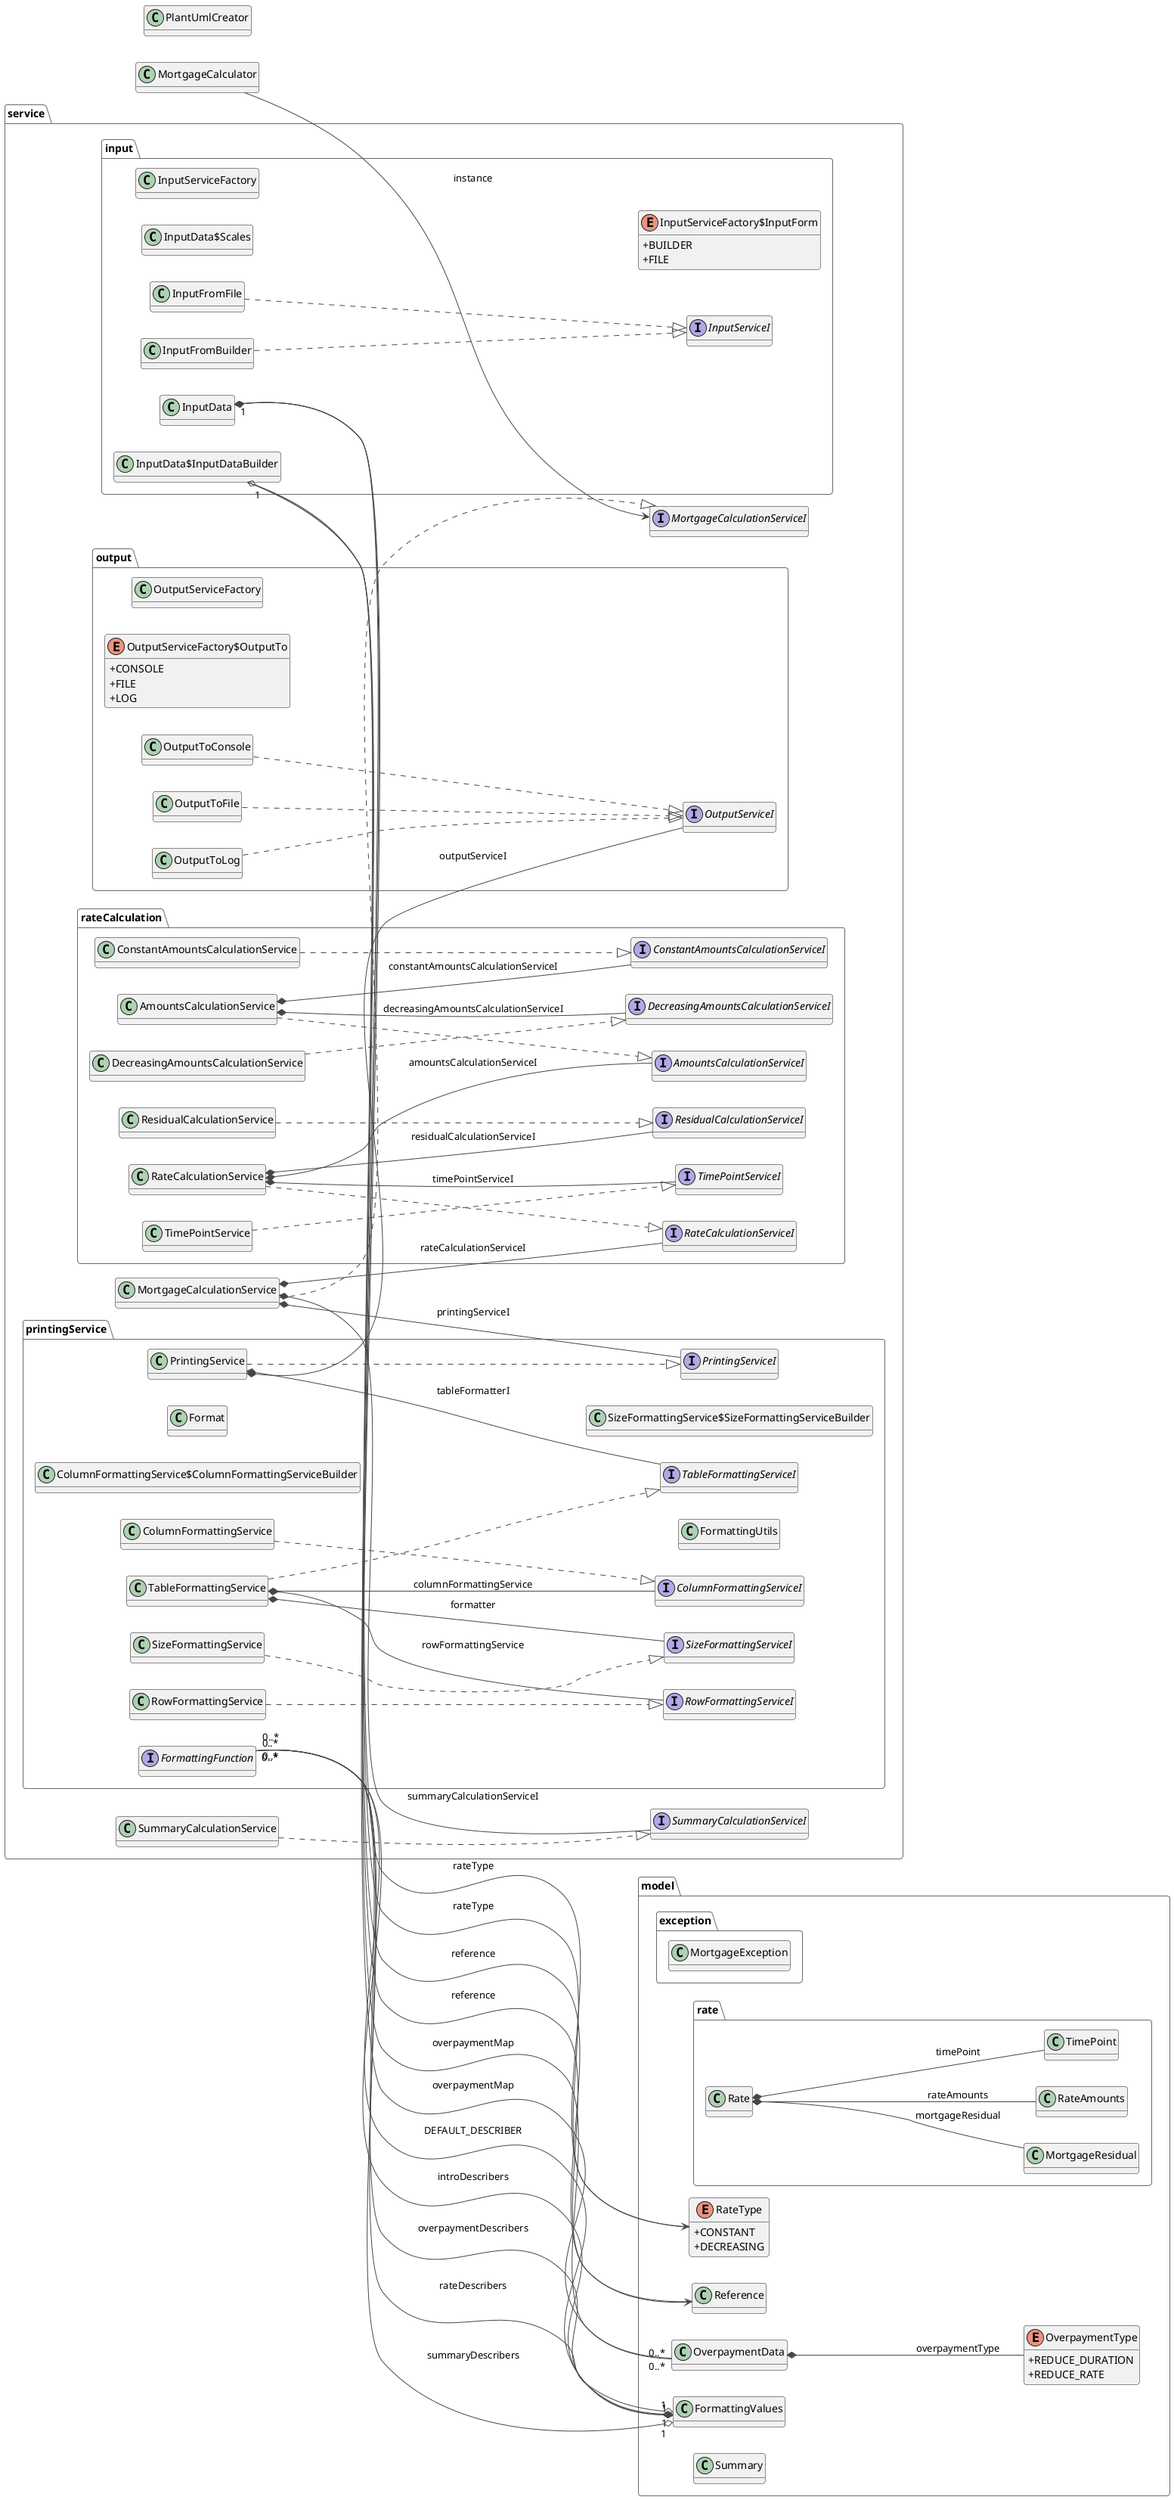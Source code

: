 @startuml
!theme vibrant
skinparam classAttributeIconSize 0
left to right direction


class MortgageCalculator {
	{method}  {static} +main ( paramString;1 : [Ljava.lang.String; ) : void
}


class PlantUmlCreator {
	{method}  {static} -createClassDiagram ( paramString1 : String ) : java.util.Optional
	{method}  {static} -createSequenceDiagram ( paramClass1 : Class , paramString2 : String ) : java.util.Optional
	{method}  {static} +main ( paramString;1 : [Ljava.lang.String; ) : void
	{method}  {static} -saveToFile ( paramOptional1 : java.util.Optional , paramString2 : String ) : void
	{method}  {static} -writeToFile ( paramString1 : String , paramString2 : String ) : void
}


class model.FormattingValues {
}


class model.OverpaymentData {
}


enum model.OverpaymentType {
	{field} +REDUCE_DURATION
	{field} +REDUCE_RATE
}


enum model.RateType {
	{field} +CONSTANT
	{field} +DECREASING
}


class model.Reference {
}


class model.Summary {
	{method} +equals ( paramObject1 : Object ) : boolean
	{method} +getInterestSumDisplay () : java.math.BigDecimal
	{method} +getOverpaymentProvisionSumDisplay () : java.math.BigDecimal
	{method} +getTotalLossDisplay () : java.math.BigDecimal
	{method} +hashCode () : int
	{method} +toString () : String
}


class model.exception.MortgageException {
}


class model.rate.MortgageResidual {
	{method} +equals ( paramObject1 : Object ) : boolean
	{method} +getResidualAmountDisplay () : java.math.BigDecimal
	{method} +getResidualDurationDisplay () : java.math.BigDecimal
	{method} +hashCode () : int
	{method} +toString () : String
}


class model.rate.Rate {
	{method} +equals ( paramObject1 : Object ) : boolean
	{method} +hashCode () : int
	{method} +toString () : String
}


class model.rate.RateAmounts {
	{method} +equals ( paramObject1 : Object ) : boolean
	{method} +getCapitalAmountDisplay () : java.math.BigDecimal
	{method} +getInterestAmountDisplay () : java.math.BigDecimal
	{method} +getRateAmountDisplay () : java.math.BigDecimal
	{method} +hashCode () : int
	{method} +toString () : String
}


class model.rate.TimePoint {
	{method} +equals ( paramObject1 : Object ) : boolean
	{method} +hashCode () : int
	{method} +toString () : String
}


class service.MortgageCalculationService {
	{method} +calculate ( paramInputData1 : service.input.InputData ) : void
	{method} +equals ( paramObject1 : Object ) : boolean
	{method} +hashCode () : int
	{method} +toString () : String
}


interface service.MortgageCalculationServiceI {
	{method}  {abstract} +calculate ( paramInputData1 : service.input.InputData ) : void
}


class service.SummaryCalculationService {
	{method} +calculate ( paramList1 : java.util.List , paramInputData2 : service.input.InputData ) : model.Summary
	{method}  {static} -calculateOverpaymentProvisionSum ( paramInputData1 : service.input.InputData ) : java.math.BigDecimal
	{method}  {static} -calculateSum ( paramList1 : java.util.List , paramFunction2 : java.util.function.Function ) : java.math.BigDecimal
	{method}  {static} -calculateTotalLoss ( paramBigDecimal1 : java.math.BigDecimal , paramBigDecimal2 : java.math.BigDecimal ) : java.math.BigDecimal
}


interface service.SummaryCalculationServiceI {
	{method}  {abstract} +calculate ( paramList1 : java.util.List , paramInputData2 : service.input.InputData ) : model.Summary
}


class service.input.InputData {
	{method}  {static} +builder () : service.input.InputData$InputDataBuilder
	{method}  {static} +defaultInputData () : service.input.InputData$InputDataBuilder
	{method}  {static} +empty () : service.input.InputData
	{method} +equals ( paramObject1 : Object ) : boolean
	{method} +getInterestDisplay () : java.math.BigDecimal
	{method} +getOverpaymentAmount ( paramBigDecimal1 : java.math.BigDecimal ) : java.math.BigDecimal
	{method} +getOverpaymentType ( paramBigDecimal1 : java.math.BigDecimal ) : model.OverpaymentType
	{method} +hashCode () : int
	{method} +toString () : String
}


class service.input.InputData$InputDataBuilder {
	{method} +build () : service.input.InputData
	{method} +interestPercent ( paramBigDecimal1 : java.math.BigDecimal ) : service.input.InputData$InputDataBuilder
	{method} +overpaymentMap ( paramMap1 : java.util.Map ) : service.input.InputData$InputDataBuilder
	{method} +overpaymentProvisionMonths ( paramBigDecimal1 : java.math.BigDecimal ) : service.input.InputData$InputDataBuilder
	{method} +overpaymentProvisionPercent ( paramBigDecimal1 : java.math.BigDecimal ) : service.input.InputData$InputDataBuilder
	{method} +rateType ( paramRateType1 : model.RateType ) : service.input.InputData$InputDataBuilder
	{method} +reference ( paramReference1 : model.Reference ) : service.input.InputData$InputDataBuilder
	{method} +repaymentStartDate ( paramLocalDate1 : java.time.LocalDate ) : service.input.InputData$InputDataBuilder
	{method} +startingAmount ( paramBigDecimal1 : java.math.BigDecimal ) : service.input.InputData$InputDataBuilder
	{method} +startingDuration ( paramBigDecimal1 : java.math.BigDecimal ) : service.input.InputData$InputDataBuilder
	{method} +toString () : String
}


class service.input.InputData$Scales {
}


class service.input.InputFromBuilder {
	{method} +load () : service.input.InputData
}


class service.input.InputFromFile {
	{method} +equals ( paramObject1 : Object ) : boolean
	{method} +hashCode () : int
	{method} +load () : service.input.InputData
	{method}  {static} -mapOverpaymentMap ( paramString1 : String ) : java.util.Map
	{method}  {static} +read () : service.input.InputData
	{method} +toString () : String
}


class service.input.InputServiceFactory {
	{method}  {static} +get ( paramInputServiceFactory$InputForm1 : service.input.InputServiceFactory$InputForm ) : service.input.InputServiceI
}


enum service.input.InputServiceFactory$InputForm {
	{field} +BUILDER
	{field} +FILE
}


interface service.input.InputServiceI {
	{method}  {abstract} +load () : service.input.InputData
}


class service.output.OutputServiceFactory {
	{method}  {static} +get ( paramOutputServiceFactory$OutputTo1 : service.output.OutputServiceFactory$OutputTo ) : service.output.OutputServiceI
}


enum service.output.OutputServiceFactory$OutputTo {
	{field} +CONSOLE
	{field} +FILE
	{field} +LOG
}


interface service.output.OutputServiceI {
	{method}  {abstract} +save ( paramString1 : String ) : void
}


class service.output.OutputToConsole {
	{method} +save ( paramString1 : String ) : void
}


class service.output.OutputToFile {
	{method} +save ( paramString1 : String ) : void
}


class service.output.OutputToLog {
	{method} +save ( paramString1 : String ) : void
}


class service.printingService.ColumnFormattingService {
	{method}  {static} +builder () : service.printingService.ColumnFormattingService$ColumnFormattingServiceBuilder
	{method} +equals ( paramObject1 : Object ) : boolean
	{method} +getColumnFormat ( paramFormat1 : service.printingService.Format ) : service.printingService.Format
	{method} +getColumnFormatInLine ( paramFormat;1 : [Lservice.printingService.Format; ) : service.printingService.Format
	{method} +getColumnFormatInTurns ( paramFormat;1 : [Lservice.printingService.Format; ) : service.printingService.Format
	{method} +getEntryFormat ( paramFormat1 : service.printingService.Format , paramFormat2 : service.printingService.Format ) : service.printingService.Format
	{method} +hashCode () : int
	{method} +toString () : String
}


class service.printingService.ColumnFormattingService$ColumnFormattingServiceBuilder {
	{method} +build () : service.printingService.ColumnFormattingService
	{method} +toString () : String
}


interface service.printingService.ColumnFormattingServiceI {
	{method}  {abstract} +getColumnFormat ( paramFormat1 : service.printingService.Format ) : service.printingService.Format
	{method}  {abstract} +getColumnFormatInLine ( paramFormat;1 : [Lservice.printingService.Format; ) : service.printingService.Format
	{method}  {abstract} +getColumnFormatInTurns ( paramFormat;1 : [Lservice.printingService.Format; ) : service.printingService.Format
	{method}  {abstract} +getEntryFormat ( paramFormat1 : service.printingService.Format , paramFormat2 : service.printingService.Format ) : service.printingService.Format
}


class service.printingService.Format {
	{method} +getAsArray () : [Ljava.lang.String;
	{method} +getAsList () : java.util.List
	{method} +getValue ( paramint1 : int ) : String
	{method} +size () : int
}


interface service.printingService.FormattingFunction {
	{method}  {abstract} +apply ( paramObject1 : Object ) : Object
}


class service.printingService.FormattingUtils {
	{method} +descriptorCreator ( paramFunction1 : java.util.function.Function , paramInteger2 : Integer ) : java.util.Collection
	{method}  {static} +functionsToObjects ( paramList1 : java.util.List , paramObject2 : Object ) : java.util.List
	{method}  {static} +validateFormatLength ( paramFormat;1 : [Lservice.printingService.Format; ) : int
}


class service.printingService.PrintingService {
	{method} +equals ( paramObject1 : Object ) : boolean
	{method} -getOverpaymentRow ( paramOverpaymentData1 : model.OverpaymentData , paramFormat2 : service.printingService.Format ) : StringBuilder
	{method} -getRateRow ( paramFormat1 : service.printingService.Format , paramRate2 : model.rate.Rate ) : StringBuilder
	{method} +hashCode () : int
	{method} +printData ( paramInputData1 : service.input.InputData , paramList2 : java.util.List , paramSummary3 : model.Summary ) : void
	{method} +printIntro ( paramInputData1 : service.input.InputData ) : void
	{method} +printOverpaymentMap ( paramInputData1 : service.input.InputData , paramFormat2 : service.printingService.Format ) : void
	{method} +printRates ( paramList1 : java.util.List , paramInputData2 : service.input.InputData , paramFormat3 : service.printingService.Format , paramFormat4 : service.printingService.Format ) : void
	{method} +printSummary ( paramSummary1 : model.Summary ) : void
	{method} -saveMessage ( paramString1 : String ) : void
	{method} -saveMessage ( paramStringBuilder1 : StringBuilder ) : void
	{method} +toString () : String
}


interface service.printingService.PrintingServiceI {
	{method}  {static} -createSeparator ( paramchar1 : char , paramint2 : int ) : String
	{method}  {abstract} +printData ( paramInputData1 : service.input.InputData , paramList2 : java.util.List , paramSummary3 : model.Summary ) : void
	{method}  {abstract} +printIntro ( paramInputData1 : service.input.InputData ) : void
	{method}  {abstract} +printOverpaymentMap ( paramInputData1 : service.input.InputData , paramFormat2 : service.printingService.Format ) : void
	{method}  {abstract} +printRates ( paramList1 : java.util.List , paramInputData2 : service.input.InputData , paramFormat3 : service.printingService.Format , paramFormat4 : service.printingService.Format ) : void
	{method}  {abstract} +printSummary ( paramSummary1 : model.Summary ) : void
}


class service.printingService.RowFormattingService {
	{method} +getKeyValueFormattedRow ( paramFormat1 : service.printingService.Format , paramList2 : java.util.List , paramObject3 : Object , paramList4 : java.util.List ) : StringBuilder
	{method} +getMultiCollectionFormattedRow ( paramFormat1 : service.printingService.Format , paramint2 : int , paramList;3 : [Ljava.util.List; ) : StringBuilder
	{method} +getValueFormattedRow ( paramFormat1 : service.printingService.Format , paramObject2 : Object , paramList3 : java.util.List ) : StringBuilder
}


interface service.printingService.RowFormattingServiceI {
	{method}  {abstract} +getKeyValueFormattedRow ( paramFormat1 : service.printingService.Format , paramList2 : java.util.List , paramObject3 : Object , paramList4 : java.util.List ) : StringBuilder
	{method}  {abstract} +getMultiCollectionFormattedRow ( paramFormat1 : service.printingService.Format , paramint2 : int , paramList;3 : [Ljava.util.List; ) : StringBuilder
	{method}  {abstract} +getValueFormattedRow ( paramFormat1 : service.printingService.Format , paramObject2 : Object , paramList3 : java.util.List ) : StringBuilder
}


class service.printingService.SizeFormattingService {
	{method}  {static} +builder () : service.printingService.SizeFormattingService$SizeFormattingServiceBuilder
	{method} -calculateMaxColumnSize ( paramCollection1 : java.util.Collection , paramCollection2 : java.util.Collection ) : [Ljava.lang.Integer;
	{method} -createStringsForFormatting ( paramInteger;1 : [Ljava.lang.Integer; ) : [Ljava.lang.String;
	{method} +equals ( paramObject1 : Object ) : boolean
	{method} +getFormats ( paramCollection1 : java.util.Collection ) : service.printingService.Format
	{method} +getFormats ( paramObject1 : Object , paramCollection2 : java.util.Collection ) : service.printingService.Format
	{method} +getFormats ( paramCollection1 : java.util.Collection , paramCollection2 : java.util.Collection ) : service.printingService.Format
	{method} +hashCode () : int
	{method} +toString () : String
	{method} +valuesToDescribersFormat ( paramCollection1 : java.util.Collection ) : service.printingService.Format
}


class service.printingService.SizeFormattingService$SizeFormattingServiceBuilder {
	{method} +build () : service.printingService.SizeFormattingService
	{method} +toString () : String
}


interface service.printingService.SizeFormattingServiceI {
	{method}  {abstract} +getFormats ( paramCollection1 : java.util.Collection ) : service.printingService.Format
	{method}  {abstract} +getFormats ( paramObject1 : Object , paramCollection2 : java.util.Collection ) : service.printingService.Format
	{method}  {abstract} +getFormats ( paramCollection1 : java.util.Collection , paramCollection2 : java.util.Collection ) : service.printingService.Format
	{method}  {abstract} +valuesToDescribersFormat ( paramCollection1 : java.util.Collection ) : service.printingService.Format
}


class service.printingService.TableFormattingService {
	{method} +KeyValueFormatter ( paramCollection1 : java.util.Collection , paramCollection2 : java.util.Collection , paramCollection3 : java.util.Collection ) : service.printingService.Format
	{method} +collectionFormatter ( paramCollection1 : java.util.Collection , paramList2 : java.util.List ) : service.printingService.Format
	{method} +equals ( paramObject1 : Object ) : boolean
	{method} +hashCode () : int
	{method} +multiCollectionFormatter ( paramCollection;1 : [Ljava.util.Collection; ) : service.printingService.Format
	{method} +toString () : String
}


interface service.printingService.TableFormattingServiceI {
	{method}  {abstract} +KeyValueFormatter ( paramCollection1 : java.util.Collection , paramCollection2 : java.util.Collection , paramCollection3 : java.util.Collection ) : service.printingService.Format
	{method}  {abstract} +collectionFormatter ( paramCollection1 : java.util.Collection , paramList2 : java.util.List ) : service.printingService.Format
	{method}  {abstract} +getColumnFormattingService () : service.printingService.ColumnFormattingServiceI
	{method}  {abstract} +getFormatter () : service.printingService.SizeFormattingServiceI
	{method}  {abstract} +getRowFormattingService () : service.printingService.RowFormattingServiceI
	{method}  {abstract} +multiCollectionFormatter ( paramCollection;1 : [Ljava.util.Collection; ) : service.printingService.Format
}


class service.rateCalculation.AmountsCalculationService {
	{method} +calculate ( paramInputData1 : service.input.InputData , paramMortgageResidual2 : model.rate.MortgageResidual ) : model.rate.RateAmounts
	{method} +equals ( paramObject1 : Object ) : boolean
	{method} +hashCode () : int
	{method} +toString () : String
}


interface service.rateCalculation.AmountsCalculationServiceI {
	{method}  {abstract} +calculate ( paramInputData1 : service.input.InputData , paramMortgageResidual2 : model.rate.MortgageResidual ) : model.rate.RateAmounts
	{method}  {static} +calculateInterestAmount ( paramBigDecimal1 : java.math.BigDecimal , paramBigDecimal2 : java.math.BigDecimal ) : java.math.BigDecimal
	{method}  {static} +calculateMortgageConstant ( paramBigDecimal1 : java.math.BigDecimal ) : java.math.BigDecimal
}


class service.rateCalculation.ConstantAmountsCalculationService {
	{method} +calculate ( paramInputData1 : service.input.InputData , paramBigDecimal2 : java.math.BigDecimal ) : model.rate.RateAmounts
	{method} -calculateCapitalAmount ( paramBigDecimal1 : java.math.BigDecimal , paramBigDecimal2 : java.math.BigDecimal , paramBigDecimal3 : java.math.BigDecimal ) : java.math.BigDecimal
	{method} -calculateRateAmount ( paramBigDecimal1 : java.math.BigDecimal , paramBigDecimal2 : java.math.BigDecimal , paramBigDecimal3 : java.math.BigDecimal , paramBigDecimal4 : java.math.BigDecimal , paramBigDecimal5 : java.math.BigDecimal ) : java.math.BigDecimal
	{method} -compareWithResidual ( paramBigDecimal1 : java.math.BigDecimal , paramBigDecimal2 : java.math.BigDecimal , paramBigDecimal3 : java.math.BigDecimal ) : java.math.BigDecimal
}


interface service.rateCalculation.ConstantAmountsCalculationServiceI {
	{method}  {abstract} +calculate ( paramInputData1 : service.input.InputData , paramBigDecimal2 : java.math.BigDecimal ) : model.rate.RateAmounts
}


class service.rateCalculation.DecreasingAmountsCalculationService {
	{method} +calculate ( paramInputData1 : service.input.InputData , paramBigDecimal2 : java.math.BigDecimal ) : model.rate.RateAmounts
	{method} -calculateCapitalAmount ( paramBigDecimal1 : java.math.BigDecimal , paramBigDecimal2 : java.math.BigDecimal , paramBigDecimal3 : java.math.BigDecimal ) : java.math.BigDecimal
	{method} -calculateRateAmount ( paramBigDecimal1 : java.math.BigDecimal , paramBigDecimal2 : java.math.BigDecimal ) : java.math.BigDecimal
}


interface service.rateCalculation.DecreasingAmountsCalculationServiceI {
	{method}  {abstract} +calculate ( paramInputData1 : service.input.InputData , paramBigDecimal2 : java.math.BigDecimal ) : model.rate.RateAmounts
}


class service.rateCalculation.RateCalculationService {
	{method} +calculate ( paramInputData1 : service.input.InputData ) : java.util.List
	{method} -calculateRate ( paramBigDecimal1 : java.math.BigDecimal , paramInputData2 : service.input.InputData , paramRate3 : model.rate.Rate ) : model.rate.Rate
	{method} +equals ( paramObject1 : Object ) : boolean
	{method} -getZeroRate ( paramInputData1 : service.input.InputData ) : model.rate.Rate
	{method} +hashCode () : int
	{method} +toString () : String
}


interface service.rateCalculation.RateCalculationServiceI {
	{method}  {abstract} +calculate ( paramInputData1 : service.input.InputData ) : java.util.List
}


class service.rateCalculation.ResidualCalculationService {
	{method} +calculate ( paramInputData1 : service.input.InputData , paramTimePoint2 : model.rate.TimePoint , paramRateAmounts3 : model.rate.RateAmounts , paramMortgageResidual4 : model.rate.MortgageResidual ) : model.rate.MortgageResidual
	{method} -calculateResidualAmount ( paramRateAmounts1 : model.rate.RateAmounts , paramBigDecimal2 : java.math.BigDecimal ) : java.math.BigDecimal
	{method} -calculateResidualOverpaymentAmount ( paramInputData1 : service.input.InputData , paramBigDecimal2 : java.math.BigDecimal , paramBigDecimal3 : java.math.BigDecimal ) : java.math.BigDecimal
	{method} +equals ( paramObject1 : Object ) : boolean
	{method} -getOverpaymentMortgageResidual ( paramInputData1 : service.input.InputData , paramTimePoint2 : model.rate.TimePoint , paramRateAmounts3 : model.rate.RateAmounts , paramBigDecimal4 : java.math.BigDecimal , paramBigDecimal5 : java.math.BigDecimal ) : model.rate.MortgageResidual
	{method} +hashCode () : int
	{method} +reduceDurationByOne ( paramBigDecimal1 : java.math.BigDecimal ) : java.math.BigDecimal
	{method} -reduceDurationOfConstant ( paramInputData1 : service.input.InputData , paramRateAmounts2 : model.rate.RateAmounts , paramBigDecimal3 : java.math.BigDecimal ) : java.math.BigDecimal
	{method} -reduceDurationOfDecreasing ( paramRateAmounts1 : model.rate.RateAmounts , paramBigDecimal2 : java.math.BigDecimal ) : java.math.BigDecimal
	{method} +toString () : String
	{method} -updateOverpaymentCut ( paramInputData1 : service.input.InputData , paramBigDecimal2 : java.math.BigDecimal , paramBigDecimal3 : java.math.BigDecimal ) : void
	{method} -updateReferenceAmount ( paramInputData1 : service.input.InputData , paramBigDecimal2 : java.math.BigDecimal ) : void
	{method} -updateReferenceDuration ( paramInputData1 : service.input.InputData , paramBigDecimal2 : java.math.BigDecimal ) : void
}


interface service.rateCalculation.ResidualCalculationServiceI {
	{method}  {abstract} +calculate ( paramInputData1 : service.input.InputData , paramTimePoint2 : model.rate.TimePoint , paramRateAmounts3 : model.rate.RateAmounts , paramMortgageResidual4 : model.rate.MortgageResidual ) : model.rate.MortgageResidual
}


class service.rateCalculation.TimePointService {
	{method} +calculate ( paramBigDecimal1 : java.math.BigDecimal , paramInputData2 : service.input.InputData ) : model.rate.TimePoint
	{method} -calculateDate ( paramBigDecimal1 : java.math.BigDecimal , paramInputData2 : service.input.InputData ) : java.time.LocalDate
	{method} -calculateMonth ( paramBigDecimal1 : java.math.BigDecimal ) : java.math.BigDecimal
	{method} -calculateOverpayment ( paramBigDecimal1 : java.math.BigDecimal , paramInputData2 : service.input.InputData ) : Boolean
	{method} -calculateYear ( paramBigDecimal1 : java.math.BigDecimal ) : java.math.BigDecimal
}


interface service.rateCalculation.TimePointServiceI {
	{method}  {abstract} +calculate ( paramBigDecimal1 : java.math.BigDecimal , paramInputData2 : service.input.InputData ) : model.rate.TimePoint
}




MortgageCalculator -->  service.MortgageCalculationServiceI : instance
model.FormattingValues "1" o-- "0..*"  service.printingService.FormattingFunction : introDescribers
model.FormattingValues "1" o-- "0..*"  service.printingService.FormattingFunction : overpaymentDescribers
model.FormattingValues "1" o-- "0..*"  service.printingService.FormattingFunction : rateDescribers
model.FormattingValues "1" o-- "0..*"  service.printingService.FormattingFunction : summaryDescribers
model.FormattingValues *--  service.printingService.FormattingFunction : DEFAULT_DESCRIBER
model.OverpaymentData *--  model.OverpaymentType : overpaymentType
model.rate.Rate *--  model.rate.MortgageResidual : mortgageResidual
model.rate.Rate *--  model.rate.RateAmounts : rateAmounts
model.rate.Rate *--  model.rate.TimePoint : timePoint
service.MortgageCalculationService *--  service.SummaryCalculationServiceI : summaryCalculationServiceI
service.MortgageCalculationService *--  service.printingService.PrintingServiceI : printingServiceI
service.MortgageCalculationService *--  service.rateCalculation.RateCalculationServiceI : rateCalculationServiceI
service.MortgageCalculationService ..|>  service.MortgageCalculationServiceI
service.SummaryCalculationService ..|>  service.SummaryCalculationServiceI
service.input.InputData "1" o-- "0..*"  model.OverpaymentData : overpaymentMap
service.input.InputData *--  model.RateType : rateType
service.input.InputData *--  model.Reference : reference
service.input.InputData$InputDataBuilder "1" o-- "0..*"  model.OverpaymentData : overpaymentMap
service.input.InputData$InputDataBuilder -->  model.RateType : rateType
service.input.InputData$InputDataBuilder -->  model.Reference : reference
service.input.InputFromBuilder ..|>  service.input.InputServiceI
service.input.InputFromFile ..|>  service.input.InputServiceI
service.output.OutputToConsole ..|>  service.output.OutputServiceI
service.output.OutputToFile ..|>  service.output.OutputServiceI
service.output.OutputToLog ..|>  service.output.OutputServiceI
service.printingService.ColumnFormattingService ..|>  service.printingService.ColumnFormattingServiceI
service.printingService.PrintingService *--  service.output.OutputServiceI : outputServiceI
service.printingService.PrintingService *--  service.printingService.TableFormattingServiceI : tableFormatterI
service.printingService.PrintingService ..|>  service.printingService.PrintingServiceI
service.printingService.RowFormattingService ..|>  service.printingService.RowFormattingServiceI
service.printingService.SizeFormattingService ..|>  service.printingService.SizeFormattingServiceI
service.printingService.TableFormattingService *--  service.printingService.ColumnFormattingServiceI : columnFormattingService
service.printingService.TableFormattingService *--  service.printingService.RowFormattingServiceI : rowFormattingService
service.printingService.TableFormattingService *--  service.printingService.SizeFormattingServiceI : formatter
service.printingService.TableFormattingService ..|>  service.printingService.TableFormattingServiceI
service.rateCalculation.AmountsCalculationService *--  service.rateCalculation.ConstantAmountsCalculationServiceI : constantAmountsCalculationServiceI
service.rateCalculation.AmountsCalculationService *--  service.rateCalculation.DecreasingAmountsCalculationServiceI : decreasingAmountsCalculationServiceI
service.rateCalculation.AmountsCalculationService ..|>  service.rateCalculation.AmountsCalculationServiceI
service.rateCalculation.ConstantAmountsCalculationService ..|>  service.rateCalculation.ConstantAmountsCalculationServiceI
service.rateCalculation.DecreasingAmountsCalculationService ..|>  service.rateCalculation.DecreasingAmountsCalculationServiceI
service.rateCalculation.RateCalculationService *--  service.rateCalculation.AmountsCalculationServiceI : amountsCalculationServiceI
service.rateCalculation.RateCalculationService *--  service.rateCalculation.ResidualCalculationServiceI : residualCalculationServiceI
service.rateCalculation.RateCalculationService *--  service.rateCalculation.TimePointServiceI : timePointServiceI
service.rateCalculation.RateCalculationService ..|>  service.rateCalculation.RateCalculationServiceI
service.rateCalculation.ResidualCalculationService ..|>  service.rateCalculation.ResidualCalculationServiceI
service.rateCalculation.TimePointService ..|>  service.rateCalculation.TimePointServiceI

hide methods

@enduml